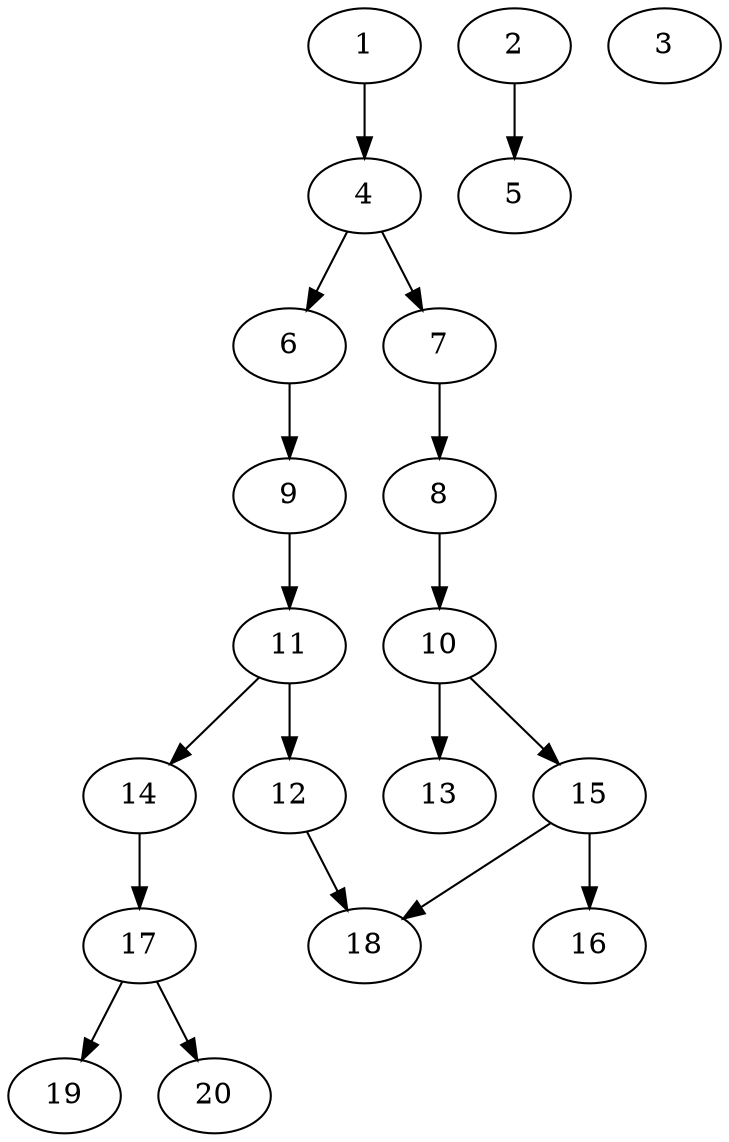 // DAG automatically generated by daggen at Sat Jul 27 15:34:46 2019
// ./daggen --dot -n 20 --ccr 0.5 --fat 0.4 --regular 0.5 --density 0.4 --mindata 5242880 --maxdata 52428800 
digraph G {
  1 [size="47417344", alpha="0.16", expect_size="23708672"] 
  1 -> 4 [size ="23708672"]
  2 [size="90241024", alpha="0.15", expect_size="45120512"] 
  2 -> 5 [size ="45120512"]
  3 [size="18219008", alpha="0.04", expect_size="9109504"] 
  4 [size="18081792", alpha="0.16", expect_size="9040896"] 
  4 -> 6 [size ="9040896"]
  4 -> 7 [size ="9040896"]
  5 [size="11636736", alpha="0.14", expect_size="5818368"] 
  6 [size="36882432", alpha="0.10", expect_size="18441216"] 
  6 -> 9 [size ="18441216"]
  7 [size="28762112", alpha="0.12", expect_size="14381056"] 
  7 -> 8 [size ="14381056"]
  8 [size="70289408", alpha="0.02", expect_size="35144704"] 
  8 -> 10 [size ="35144704"]
  9 [size="97513472", alpha="0.06", expect_size="48756736"] 
  9 -> 11 [size ="48756736"]
  10 [size="32835584", alpha="0.17", expect_size="16417792"] 
  10 -> 13 [size ="16417792"]
  10 -> 15 [size ="16417792"]
  11 [size="97562624", alpha="0.09", expect_size="48781312"] 
  11 -> 12 [size ="48781312"]
  11 -> 14 [size ="48781312"]
  12 [size="80988160", alpha="0.14", expect_size="40494080"] 
  12 -> 18 [size ="40494080"]
  13 [size="56123392", alpha="0.17", expect_size="28061696"] 
  14 [size="77094912", alpha="0.04", expect_size="38547456"] 
  14 -> 17 [size ="38547456"]
  15 [size="57985024", alpha="0.09", expect_size="28992512"] 
  15 -> 16 [size ="28992512"]
  15 -> 18 [size ="28992512"]
  16 [size="29696000", alpha="0.06", expect_size="14848000"] 
  17 [size="78682112", alpha="0.17", expect_size="39341056"] 
  17 -> 19 [size ="39341056"]
  17 -> 20 [size ="39341056"]
  18 [size="41388032", alpha="0.04", expect_size="20694016"] 
  19 [size="52811776", alpha="0.18", expect_size="26405888"] 
  20 [size="81938432", alpha="0.11", expect_size="40969216"] 
}
